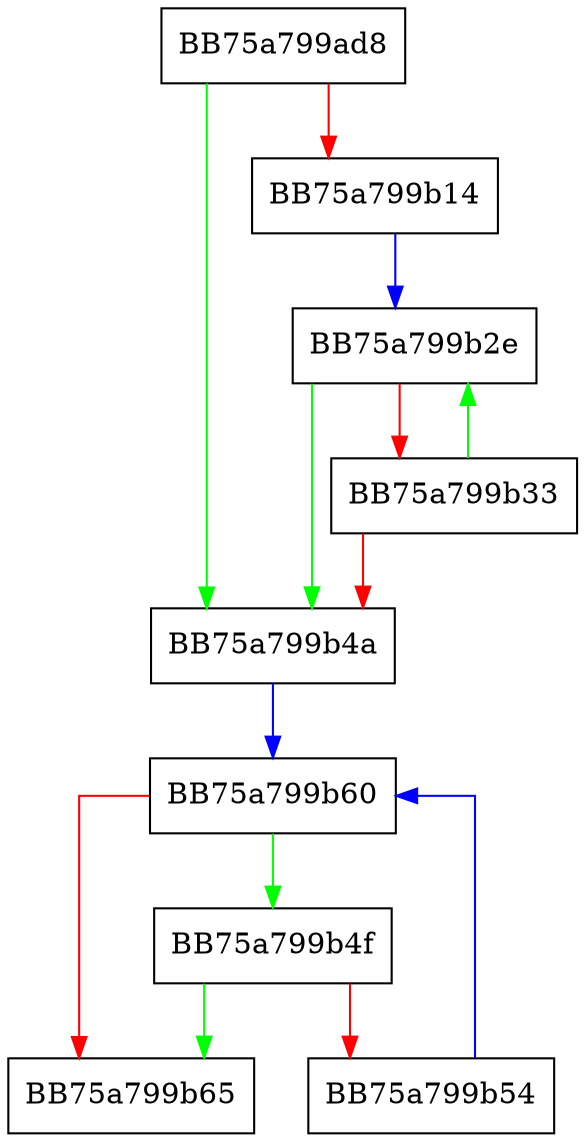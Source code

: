 digraph convert_hexadecimal_string_to_floating_type_common {
  node [shape="box"];
  graph [splines=ortho];
  BB75a799ad8 -> BB75a799b4a [color="green"];
  BB75a799ad8 -> BB75a799b14 [color="red"];
  BB75a799b14 -> BB75a799b2e [color="blue"];
  BB75a799b2e -> BB75a799b4a [color="green"];
  BB75a799b2e -> BB75a799b33 [color="red"];
  BB75a799b33 -> BB75a799b2e [color="green"];
  BB75a799b33 -> BB75a799b4a [color="red"];
  BB75a799b4a -> BB75a799b60 [color="blue"];
  BB75a799b4f -> BB75a799b65 [color="green"];
  BB75a799b4f -> BB75a799b54 [color="red"];
  BB75a799b54 -> BB75a799b60 [color="blue"];
  BB75a799b60 -> BB75a799b4f [color="green"];
  BB75a799b60 -> BB75a799b65 [color="red"];
}